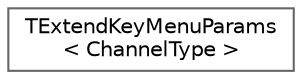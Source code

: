 digraph "Graphical Class Hierarchy"
{
 // INTERACTIVE_SVG=YES
 // LATEX_PDF_SIZE
  bgcolor="transparent";
  edge [fontname=Helvetica,fontsize=10,labelfontname=Helvetica,labelfontsize=10];
  node [fontname=Helvetica,fontsize=10,shape=box,height=0.2,width=0.4];
  rankdir="LR";
  Node0 [id="Node000000",label="TExtendKeyMenuParams\l\< ChannelType \>",height=0.2,width=0.4,color="grey40", fillcolor="white", style="filled",URL="$dc/d4a/structTExtendKeyMenuParams.html",tooltip="Utility struct representing a number of selected keys on a single channel."];
}

